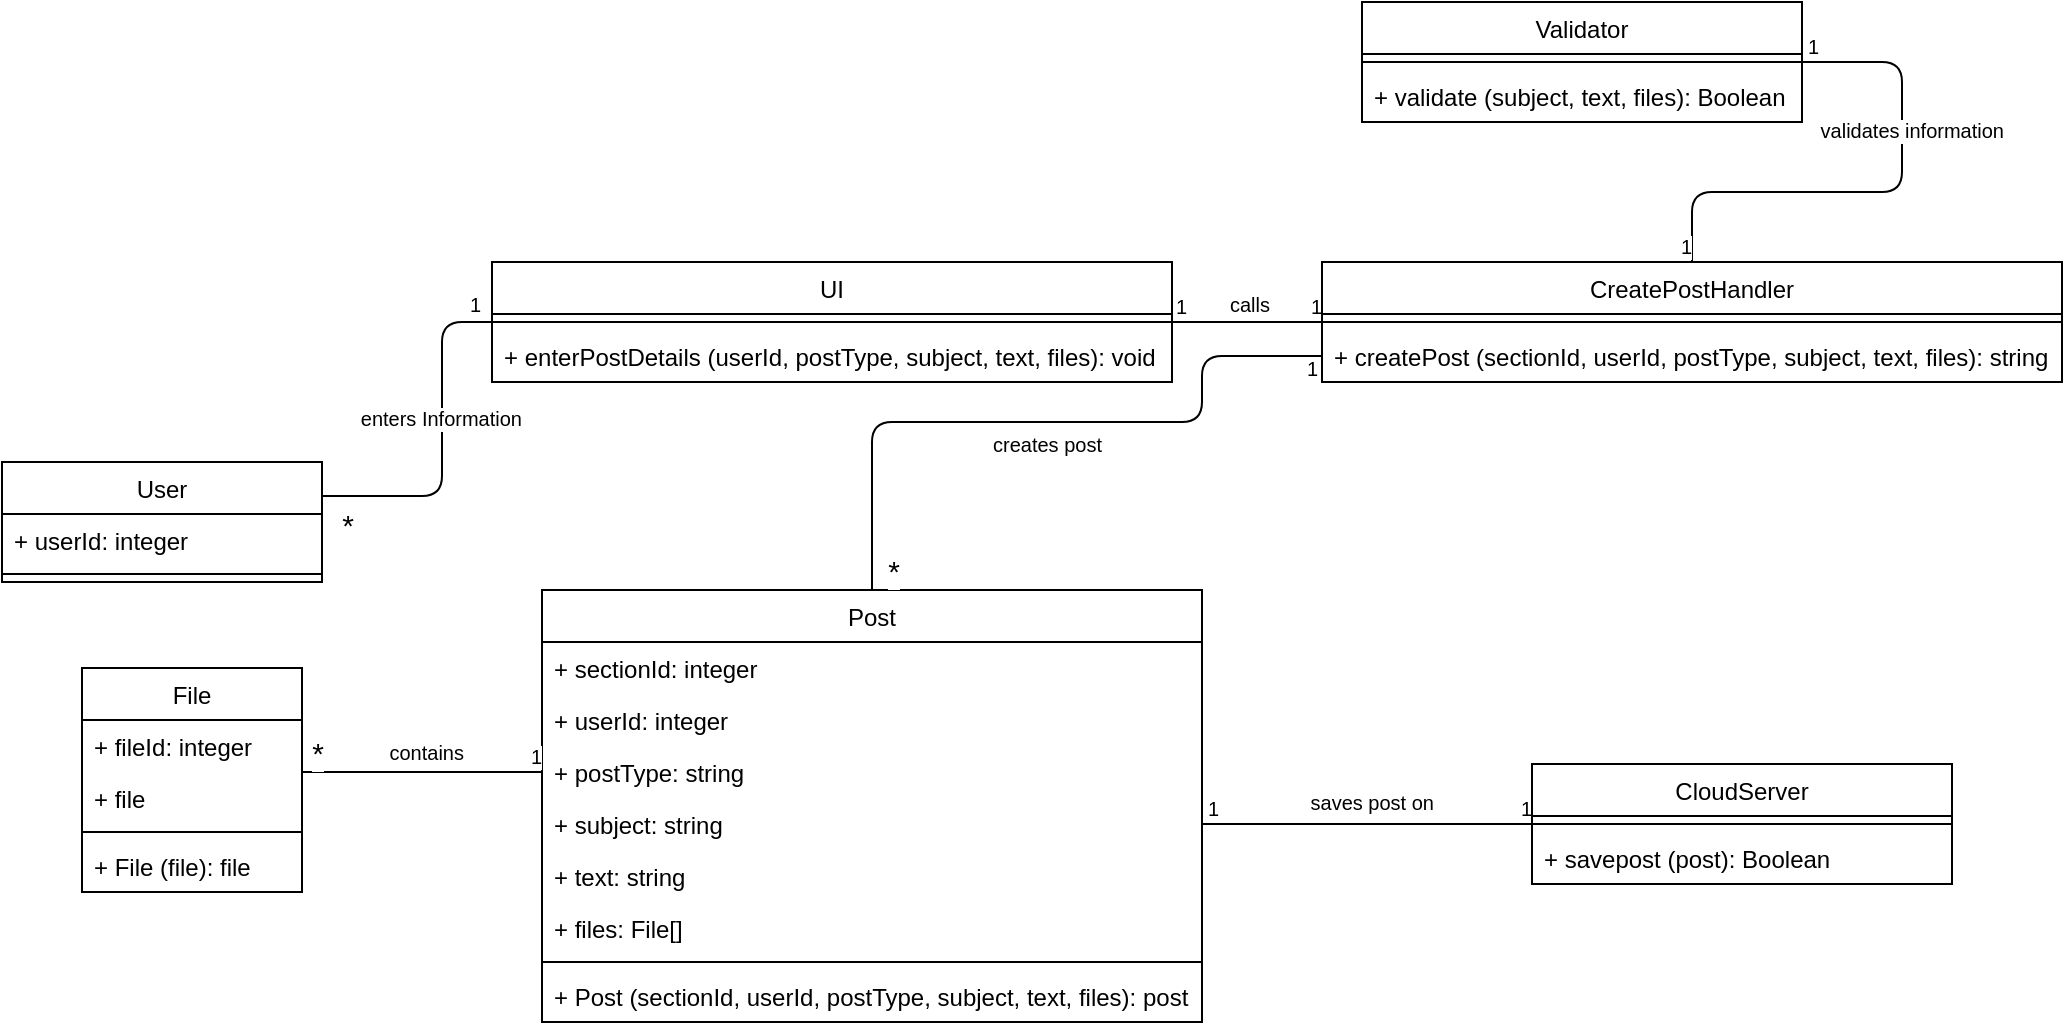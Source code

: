 <mxfile version="10.6.9" type="google"><diagram id="MgljTjigq23G_ENpitb2" name="Page-1"><mxGraphModel dx="840" dy="452" grid="1" gridSize="10" guides="1" tooltips="1" connect="1" arrows="1" fold="1" page="1" pageScale="1" pageWidth="850" pageHeight="1100" math="0" shadow="0"><root><mxCell id="0"/><mxCell id="1" parent="0"/><mxCell id="GDX81SqQy5bMT9ubhs5D-1" value="" style="endArrow=none;html=1;edgeStyle=orthogonalEdgeStyle;entryX=0;entryY=0.5;entryDx=0;entryDy=0;exitX=1;exitY=0.5;exitDx=0;exitDy=0;" parent="1" target="GDX81SqQy5bMT9ubhs5D-16" edge="1"><mxGeometry relative="1" as="geometry"><mxPoint x="170" y="337" as="sourcePoint"/><mxPoint x="280" y="247" as="targetPoint"/><Array as="points"><mxPoint x="230" y="337"/><mxPoint x="230" y="250"/></Array></mxGeometry></mxCell><mxCell id="GDX81SqQy5bMT9ubhs5D-2" value="enters Information" style="resizable=0;html=1;align=right;verticalAlign=bottom;labelBackgroundColor=#ffffff;fontSize=10;" parent="GDX81SqQy5bMT9ubhs5D-1" connectable="0" vertex="1"><mxGeometry x="1" relative="1" as="geometry"><mxPoint x="15" y="56" as="offset"/></mxGeometry></mxCell><mxCell id="GDX81SqQy5bMT9ubhs5D-3" value="&lt;font style=&quot;font-size: 15px&quot;&gt;*&lt;/font&gt;" style="resizable=0;html=1;align=right;verticalAlign=bottom;labelBackgroundColor=#ffffff;fontSize=10;" parent="1" connectable="0" vertex="1"><mxGeometry x="196" y="306" as="geometry"><mxPoint x="-10" y="56" as="offset"/></mxGeometry></mxCell><mxCell id="GDX81SqQy5bMT9ubhs5D-4" value="" style="endArrow=none;html=1;edgeStyle=orthogonalEdgeStyle;exitX=1;exitY=0.5;exitDx=0;exitDy=0;entryX=0;entryY=0.5;entryDx=0;entryDy=0;" parent="1" source="GDX81SqQy5bMT9ubhs5D-16" edge="1"><mxGeometry relative="1" as="geometry"><mxPoint x="570" y="254.5" as="sourcePoint"/><mxPoint x="670" y="250" as="targetPoint"/><Array as="points"><mxPoint x="660" y="250"/><mxPoint x="660" y="250"/></Array></mxGeometry></mxCell><mxCell id="GDX81SqQy5bMT9ubhs5D-5" value="1" style="resizable=0;html=1;align=left;verticalAlign=bottom;labelBackgroundColor=#ffffff;fontSize=10;" parent="GDX81SqQy5bMT9ubhs5D-4" connectable="0" vertex="1"><mxGeometry x="-1" relative="1" as="geometry"/></mxCell><mxCell id="GDX81SqQy5bMT9ubhs5D-6" value="1" style="resizable=0;html=1;align=right;verticalAlign=bottom;labelBackgroundColor=#ffffff;fontSize=10;" parent="GDX81SqQy5bMT9ubhs5D-4" connectable="0" vertex="1"><mxGeometry x="1" relative="1" as="geometry"/></mxCell><mxCell id="GDX81SqQy5bMT9ubhs5D-7" value="calls" style="resizable=0;html=1;align=right;verticalAlign=bottom;labelBackgroundColor=#ffffff;fontSize=10;" parent="1" connectable="0" vertex="1"><mxGeometry x="654" y="193.5" as="geometry"><mxPoint x="-10" y="56" as="offset"/></mxGeometry></mxCell><mxCell id="GDX81SqQy5bMT9ubhs5D-8" value="" style="endArrow=none;html=1;edgeStyle=orthogonalEdgeStyle;exitX=1;exitY=0.5;exitDx=0;exitDy=0;entryX=0;entryY=0.5;entryDx=0;entryDy=0;" parent="1" source="ACnGZ5cqfMR9JnqmbpnU-2" target="GDX81SqQy5bMT9ubhs5D-22" edge="1"><mxGeometry relative="1" as="geometry"><mxPoint x="940" y="310" as="sourcePoint"/><mxPoint x="740" y="377.5" as="targetPoint"/></mxGeometry></mxCell><mxCell id="GDX81SqQy5bMT9ubhs5D-9" value="1" style="resizable=0;html=1;align=left;verticalAlign=bottom;labelBackgroundColor=#ffffff;fontSize=10;" parent="GDX81SqQy5bMT9ubhs5D-8" connectable="0" vertex="1"><mxGeometry x="-1" relative="1" as="geometry"><mxPoint x="1" as="offset"/></mxGeometry></mxCell><mxCell id="GDX81SqQy5bMT9ubhs5D-10" value="&lt;font style=&quot;font-size: 10px&quot;&gt;1&lt;/font&gt;" style="resizable=0;html=1;align=right;verticalAlign=bottom;labelBackgroundColor=#ffffff;fontSize=10;" parent="GDX81SqQy5bMT9ubhs5D-8" connectable="0" vertex="1"><mxGeometry x="1" relative="1" as="geometry"/></mxCell><mxCell id="GDX81SqQy5bMT9ubhs5D-11" value="saves post on" style="resizable=0;html=1;align=right;verticalAlign=bottom;labelBackgroundColor=#ffffff;fontSize=10;" parent="1" connectable="0" vertex="1"><mxGeometry x="736" y="442" as="geometry"><mxPoint x="-10" y="56" as="offset"/></mxGeometry></mxCell><mxCell id="GDX81SqQy5bMT9ubhs5D-12" value="" style="endArrow=none;html=1;edgeStyle=orthogonalEdgeStyle;entryX=0;entryY=0.5;entryDx=0;entryDy=0;exitX=0.5;exitY=0;exitDx=0;exitDy=0;" parent="1" source="GDX81SqQy5bMT9ubhs5D-25" target="GDX81SqQy5bMT9ubhs5D-21" edge="1"><mxGeometry relative="1" as="geometry"><mxPoint x="450" y="390" as="sourcePoint"/><mxPoint x="705" y="276" as="targetPoint"/><Array as="points"><mxPoint x="445" y="300"/><mxPoint x="610" y="300"/><mxPoint x="610" y="267"/></Array></mxGeometry></mxCell><mxCell id="GDX81SqQy5bMT9ubhs5D-14" value="1" style="resizable=0;html=1;align=right;verticalAlign=bottom;labelBackgroundColor=#ffffff;fontSize=10;" parent="GDX81SqQy5bMT9ubhs5D-12" connectable="0" vertex="1"><mxGeometry x="1" relative="1" as="geometry"><mxPoint x="-2" y="14" as="offset"/></mxGeometry></mxCell><mxCell id="GDX81SqQy5bMT9ubhs5D-15" value="&lt;div style=&quot;text-align: center&quot;&gt;&lt;span&gt;creates post&lt;/span&gt;&lt;/div&gt;" style="resizable=0;html=1;align=right;verticalAlign=bottom;labelBackgroundColor=#ffffff;fontSize=10;" parent="1" connectable="0" vertex="1"><mxGeometry x="570" y="263" as="geometry"><mxPoint x="-10" y="56" as="offset"/></mxGeometry></mxCell><mxCell id="GDX81SqQy5bMT9ubhs5D-16" value="UI" style="swimlane;fontStyle=0;align=center;verticalAlign=top;childLayout=stackLayout;horizontal=1;startSize=26;horizontalStack=0;resizeParent=1;resizeParentMax=0;resizeLast=0;collapsible=1;marginBottom=0;" parent="1" vertex="1"><mxGeometry x="255" y="220" width="340" height="60" as="geometry"/></mxCell><mxCell id="GDX81SqQy5bMT9ubhs5D-17" value="" style="line;strokeWidth=1;fillColor=none;align=left;verticalAlign=middle;spacingTop=-1;spacingLeft=3;spacingRight=3;rotatable=0;labelPosition=right;points=[];portConstraint=eastwest;" parent="GDX81SqQy5bMT9ubhs5D-16" vertex="1"><mxGeometry y="26" width="340" height="8" as="geometry"/></mxCell><mxCell id="GDX81SqQy5bMT9ubhs5D-18" value="+ enterPostDetails (userId, postType, subject, text, files): void" style="text;strokeColor=none;fillColor=none;align=left;verticalAlign=top;spacingLeft=4;spacingRight=4;overflow=hidden;rotatable=0;points=[[0,0.5],[1,0.5]];portConstraint=eastwest;" parent="GDX81SqQy5bMT9ubhs5D-16" vertex="1"><mxGeometry y="34" width="340" height="26" as="geometry"/></mxCell><mxCell id="GDX81SqQy5bMT9ubhs5D-19" value="CreatePostHandler" style="swimlane;fontStyle=0;align=center;verticalAlign=top;childLayout=stackLayout;horizontal=1;startSize=26;horizontalStack=0;resizeParent=1;resizeParentMax=0;resizeLast=0;collapsible=1;marginBottom=0;" parent="1" vertex="1"><mxGeometry x="670" y="220" width="370" height="60" as="geometry"/></mxCell><mxCell id="GDX81SqQy5bMT9ubhs5D-20" value="" style="line;strokeWidth=1;fillColor=none;align=left;verticalAlign=middle;spacingTop=-1;spacingLeft=3;spacingRight=3;rotatable=0;labelPosition=right;points=[];portConstraint=eastwest;" parent="GDX81SqQy5bMT9ubhs5D-19" vertex="1"><mxGeometry y="26" width="370" height="8" as="geometry"/></mxCell><mxCell id="GDX81SqQy5bMT9ubhs5D-21" value="+ createPost (sectionId, userId, postType, subject, text, files): string" style="text;strokeColor=none;fillColor=none;align=left;verticalAlign=top;spacingLeft=4;spacingRight=4;overflow=hidden;rotatable=0;points=[[0,0.5],[1,0.5]];portConstraint=eastwest;" parent="GDX81SqQy5bMT9ubhs5D-19" vertex="1"><mxGeometry y="34" width="370" height="26" as="geometry"/></mxCell><mxCell id="GDX81SqQy5bMT9ubhs5D-22" value="CloudServer" style="swimlane;fontStyle=0;align=center;verticalAlign=top;childLayout=stackLayout;horizontal=1;startSize=26;horizontalStack=0;resizeParent=1;resizeParentMax=0;resizeLast=0;collapsible=1;marginBottom=0;" parent="1" vertex="1"><mxGeometry x="775" y="471" width="210" height="60" as="geometry"/></mxCell><mxCell id="GDX81SqQy5bMT9ubhs5D-23" value="" style="line;strokeWidth=1;fillColor=none;align=left;verticalAlign=middle;spacingTop=-1;spacingLeft=3;spacingRight=3;rotatable=0;labelPosition=right;points=[];portConstraint=eastwest;" parent="GDX81SqQy5bMT9ubhs5D-22" vertex="1"><mxGeometry y="26" width="210" height="8" as="geometry"/></mxCell><mxCell id="GDX81SqQy5bMT9ubhs5D-24" value="+ savepost (post): Boolean" style="text;strokeColor=none;fillColor=none;align=left;verticalAlign=top;spacingLeft=4;spacingRight=4;overflow=hidden;rotatable=0;points=[[0,0.5],[1,0.5]];portConstraint=eastwest;" parent="GDX81SqQy5bMT9ubhs5D-22" vertex="1"><mxGeometry y="34" width="210" height="26" as="geometry"/></mxCell><mxCell id="GDX81SqQy5bMT9ubhs5D-25" value="Post" style="swimlane;fontStyle=0;align=center;verticalAlign=top;childLayout=stackLayout;horizontal=1;startSize=26;horizontalStack=0;resizeParent=1;resizeParentMax=0;resizeLast=0;collapsible=1;marginBottom=0;" parent="1" vertex="1"><mxGeometry x="280" y="384" width="330" height="216" as="geometry"/></mxCell><mxCell id="GDX81SqQy5bMT9ubhs5D-26" value="+ sectionId: integer" style="text;strokeColor=none;fillColor=none;align=left;verticalAlign=top;spacingLeft=4;spacingRight=4;overflow=hidden;rotatable=0;points=[[0,0.5],[1,0.5]];portConstraint=eastwest;" parent="GDX81SqQy5bMT9ubhs5D-25" vertex="1"><mxGeometry y="26" width="330" height="26" as="geometry"/></mxCell><mxCell id="GDX81SqQy5bMT9ubhs5D-27" value="+ userId: integer" style="text;strokeColor=none;fillColor=none;align=left;verticalAlign=top;spacingLeft=4;spacingRight=4;overflow=hidden;rotatable=0;points=[[0,0.5],[1,0.5]];portConstraint=eastwest;" parent="GDX81SqQy5bMT9ubhs5D-25" vertex="1"><mxGeometry y="52" width="330" height="26" as="geometry"/></mxCell><mxCell id="ACnGZ5cqfMR9JnqmbpnU-1" value="+ postType: string" style="text;strokeColor=none;fillColor=none;align=left;verticalAlign=top;spacingLeft=4;spacingRight=4;overflow=hidden;rotatable=0;points=[[0,0.5],[1,0.5]];portConstraint=eastwest;" parent="GDX81SqQy5bMT9ubhs5D-25" vertex="1"><mxGeometry y="78" width="330" height="26" as="geometry"/></mxCell><mxCell id="ACnGZ5cqfMR9JnqmbpnU-2" value="+ subject: string" style="text;strokeColor=none;fillColor=none;align=left;verticalAlign=top;spacingLeft=4;spacingRight=4;overflow=hidden;rotatable=0;points=[[0,0.5],[1,0.5]];portConstraint=eastwest;" parent="GDX81SqQy5bMT9ubhs5D-25" vertex="1"><mxGeometry y="104" width="330" height="26" as="geometry"/></mxCell><mxCell id="GDX81SqQy5bMT9ubhs5D-28" value="+ text: string" style="text;strokeColor=none;fillColor=none;align=left;verticalAlign=top;spacingLeft=4;spacingRight=4;overflow=hidden;rotatable=0;points=[[0,0.5],[1,0.5]];portConstraint=eastwest;" parent="GDX81SqQy5bMT9ubhs5D-25" vertex="1"><mxGeometry y="130" width="330" height="26" as="geometry"/></mxCell><mxCell id="GDX81SqQy5bMT9ubhs5D-29" value="+ files: File[]" style="text;strokeColor=none;fillColor=none;align=left;verticalAlign=top;spacingLeft=4;spacingRight=4;overflow=hidden;rotatable=0;points=[[0,0.5],[1,0.5]];portConstraint=eastwest;" parent="GDX81SqQy5bMT9ubhs5D-25" vertex="1"><mxGeometry y="156" width="330" height="26" as="geometry"/></mxCell><mxCell id="GDX81SqQy5bMT9ubhs5D-30" value="" style="line;strokeWidth=1;fillColor=none;align=left;verticalAlign=middle;spacingTop=-1;spacingLeft=3;spacingRight=3;rotatable=0;labelPosition=right;points=[];portConstraint=eastwest;" parent="GDX81SqQy5bMT9ubhs5D-25" vertex="1"><mxGeometry y="182" width="330" height="8" as="geometry"/></mxCell><mxCell id="GDX81SqQy5bMT9ubhs5D-31" value="+ Post (sectionId, userId, postType, subject, text, files): post" style="text;strokeColor=none;fillColor=none;align=left;verticalAlign=top;spacingLeft=4;spacingRight=4;overflow=hidden;rotatable=0;points=[[0,0.5],[1,0.5]];portConstraint=eastwest;" parent="GDX81SqQy5bMT9ubhs5D-25" vertex="1"><mxGeometry y="190" width="330" height="26" as="geometry"/></mxCell><mxCell id="GDX81SqQy5bMT9ubhs5D-32" value="1" style="resizable=0;html=1;align=left;verticalAlign=bottom;labelBackgroundColor=#ffffff;fontSize=10;" parent="1" connectable="0" vertex="1"><mxGeometry x="570" y="261" as="geometry"><mxPoint x="-328" y="-12" as="offset"/></mxGeometry></mxCell><mxCell id="GDX81SqQy5bMT9ubhs5D-33" value="User" style="swimlane;fontStyle=0;align=center;verticalAlign=top;childLayout=stackLayout;horizontal=1;startSize=26;horizontalStack=0;resizeParent=1;resizeParentMax=0;resizeLast=0;collapsible=1;marginBottom=0;" parent="1" vertex="1"><mxGeometry x="10" y="320" width="160" height="60" as="geometry"/></mxCell><mxCell id="GDX81SqQy5bMT9ubhs5D-34" value="+ userId: integer" style="text;strokeColor=none;fillColor=none;align=left;verticalAlign=top;spacingLeft=4;spacingRight=4;overflow=hidden;rotatable=0;points=[[0,0.5],[1,0.5]];portConstraint=eastwest;" parent="GDX81SqQy5bMT9ubhs5D-33" vertex="1"><mxGeometry y="26" width="160" height="26" as="geometry"/></mxCell><mxCell id="GDX81SqQy5bMT9ubhs5D-35" value="" style="line;strokeWidth=1;fillColor=none;align=left;verticalAlign=middle;spacingTop=-1;spacingLeft=3;spacingRight=3;rotatable=0;labelPosition=right;points=[];portConstraint=eastwest;" parent="GDX81SqQy5bMT9ubhs5D-33" vertex="1"><mxGeometry y="52" width="160" height="8" as="geometry"/></mxCell><mxCell id="GDX81SqQy5bMT9ubhs5D-36" value="Validator" style="swimlane;fontStyle=0;align=center;verticalAlign=top;childLayout=stackLayout;horizontal=1;startSize=26;horizontalStack=0;resizeParent=1;resizeParentMax=0;resizeLast=0;collapsible=1;marginBottom=0;" parent="1" vertex="1"><mxGeometry x="690" y="90" width="220" height="60" as="geometry"/></mxCell><mxCell id="GDX81SqQy5bMT9ubhs5D-37" value="" style="line;strokeWidth=1;fillColor=none;align=left;verticalAlign=middle;spacingTop=-1;spacingLeft=3;spacingRight=3;rotatable=0;labelPosition=right;points=[];portConstraint=eastwest;" parent="GDX81SqQy5bMT9ubhs5D-36" vertex="1"><mxGeometry y="26" width="220" height="8" as="geometry"/></mxCell><mxCell id="GDX81SqQy5bMT9ubhs5D-38" value="+ validate (subject, text, files): Boolean" style="text;strokeColor=none;fillColor=none;align=left;verticalAlign=top;spacingLeft=4;spacingRight=4;overflow=hidden;rotatable=0;points=[[0,0.5],[1,0.5]];portConstraint=eastwest;" parent="GDX81SqQy5bMT9ubhs5D-36" vertex="1"><mxGeometry y="34" width="220" height="26" as="geometry"/></mxCell><mxCell id="GDX81SqQy5bMT9ubhs5D-39" value="" style="endArrow=none;html=1;edgeStyle=orthogonalEdgeStyle;exitX=1;exitY=0.5;exitDx=0;exitDy=0;entryX=0.5;entryY=0;entryDx=0;entryDy=0;" parent="1" source="GDX81SqQy5bMT9ubhs5D-36" target="GDX81SqQy5bMT9ubhs5D-19" edge="1"><mxGeometry relative="1" as="geometry"><mxPoint x="1100" y="90" as="sourcePoint"/><mxPoint x="960" y="199" as="targetPoint"/><Array as="points"><mxPoint x="960" y="120"/><mxPoint x="960" y="185"/><mxPoint x="855" y="185"/></Array></mxGeometry></mxCell><mxCell id="GDX81SqQy5bMT9ubhs5D-40" value="1" style="resizable=0;html=1;align=left;verticalAlign=bottom;labelBackgroundColor=#ffffff;fontSize=10;" parent="GDX81SqQy5bMT9ubhs5D-39" connectable="0" vertex="1"><mxGeometry x="-1" relative="1" as="geometry"><mxPoint x="1" as="offset"/></mxGeometry></mxCell><mxCell id="GDX81SqQy5bMT9ubhs5D-41" value="1" style="resizable=0;html=1;align=right;verticalAlign=bottom;labelBackgroundColor=#ffffff;fontSize=10;" parent="GDX81SqQy5bMT9ubhs5D-39" connectable="0" vertex="1"><mxGeometry x="1" relative="1" as="geometry"/></mxCell><mxCell id="GDX81SqQy5bMT9ubhs5D-42" value="validates information" style="resizable=0;html=1;align=right;verticalAlign=bottom;labelBackgroundColor=#ffffff;fontSize=10;" parent="1" connectable="0" vertex="1"><mxGeometry x="1021" y="106" as="geometry"><mxPoint x="-10" y="56" as="offset"/></mxGeometry></mxCell><mxCell id="GDX81SqQy5bMT9ubhs5D-43" value="File" style="swimlane;fontStyle=0;align=center;verticalAlign=top;childLayout=stackLayout;horizontal=1;startSize=26;horizontalStack=0;resizeParent=1;resizeParentMax=0;resizeLast=0;collapsible=1;marginBottom=0;" parent="1" vertex="1"><mxGeometry x="50" y="423" width="110" height="112" as="geometry"/></mxCell><mxCell id="GDX81SqQy5bMT9ubhs5D-44" value="+ fileId: integer" style="text;strokeColor=none;fillColor=none;align=left;verticalAlign=top;spacingLeft=4;spacingRight=4;overflow=hidden;rotatable=0;points=[[0,0.5],[1,0.5]];portConstraint=eastwest;" parent="GDX81SqQy5bMT9ubhs5D-43" vertex="1"><mxGeometry y="26" width="110" height="26" as="geometry"/></mxCell><mxCell id="GDX81SqQy5bMT9ubhs5D-45" value="+ file" style="text;strokeColor=none;fillColor=none;align=left;verticalAlign=top;spacingLeft=4;spacingRight=4;overflow=hidden;rotatable=0;points=[[0,0.5],[1,0.5]];portConstraint=eastwest;" parent="GDX81SqQy5bMT9ubhs5D-43" vertex="1"><mxGeometry y="52" width="110" height="26" as="geometry"/></mxCell><mxCell id="GDX81SqQy5bMT9ubhs5D-46" value="" style="line;strokeWidth=1;fillColor=none;align=left;verticalAlign=middle;spacingTop=-1;spacingLeft=3;spacingRight=3;rotatable=0;labelPosition=right;points=[];portConstraint=eastwest;" parent="GDX81SqQy5bMT9ubhs5D-43" vertex="1"><mxGeometry y="78" width="110" height="8" as="geometry"/></mxCell><mxCell id="GDX81SqQy5bMT9ubhs5D-47" value="+ File (file): file" style="text;strokeColor=none;fillColor=none;align=left;verticalAlign=top;spacingLeft=4;spacingRight=4;overflow=hidden;rotatable=0;points=[[0,0.5],[1,0.5]];portConstraint=eastwest;" parent="GDX81SqQy5bMT9ubhs5D-43" vertex="1"><mxGeometry y="86" width="110" height="26" as="geometry"/></mxCell><mxCell id="GDX81SqQy5bMT9ubhs5D-48" value="" style="endArrow=none;html=1;edgeStyle=orthogonalEdgeStyle;" parent="1" edge="1"><mxGeometry relative="1" as="geometry"><mxPoint x="160" y="475" as="sourcePoint"/><mxPoint x="280" y="475" as="targetPoint"/><Array as="points"><mxPoint x="160" y="475"/></Array></mxGeometry></mxCell><mxCell id="GDX81SqQy5bMT9ubhs5D-50" value="1" style="resizable=0;html=1;align=right;verticalAlign=bottom;labelBackgroundColor=#ffffff;fontSize=10;" parent="GDX81SqQy5bMT9ubhs5D-48" connectable="0" vertex="1"><mxGeometry x="1" relative="1" as="geometry"/></mxCell><mxCell id="GDX81SqQy5bMT9ubhs5D-51" value="contains" style="resizable=0;html=1;align=right;verticalAlign=bottom;labelBackgroundColor=#ffffff;fontSize=10;" parent="1" connectable="0" vertex="1"><mxGeometry x="270" y="423" as="geometry"><mxPoint x="-29" y="50" as="offset"/></mxGeometry></mxCell><mxCell id="bh0G83z5BZHv7QVEdnSC-1" value="&lt;font style=&quot;font-size: 15px&quot;&gt;*&lt;/font&gt;" style="resizable=0;html=1;align=right;verticalAlign=bottom;labelBackgroundColor=#ffffff;fontSize=10;" connectable="0" vertex="1" parent="1"><mxGeometry x="181" y="420" as="geometry"><mxPoint x="-10" y="56" as="offset"/></mxGeometry></mxCell><mxCell id="bh0G83z5BZHv7QVEdnSC-2" value="&lt;font style=&quot;font-size: 15px&quot;&gt;*&lt;/font&gt;" style="resizable=0;html=1;align=right;verticalAlign=bottom;labelBackgroundColor=#ffffff;fontSize=10;" connectable="0" vertex="1" parent="1"><mxGeometry x="469" y="329" as="geometry"><mxPoint x="-10" y="56" as="offset"/></mxGeometry></mxCell></root></mxGraphModel></diagram></mxfile>